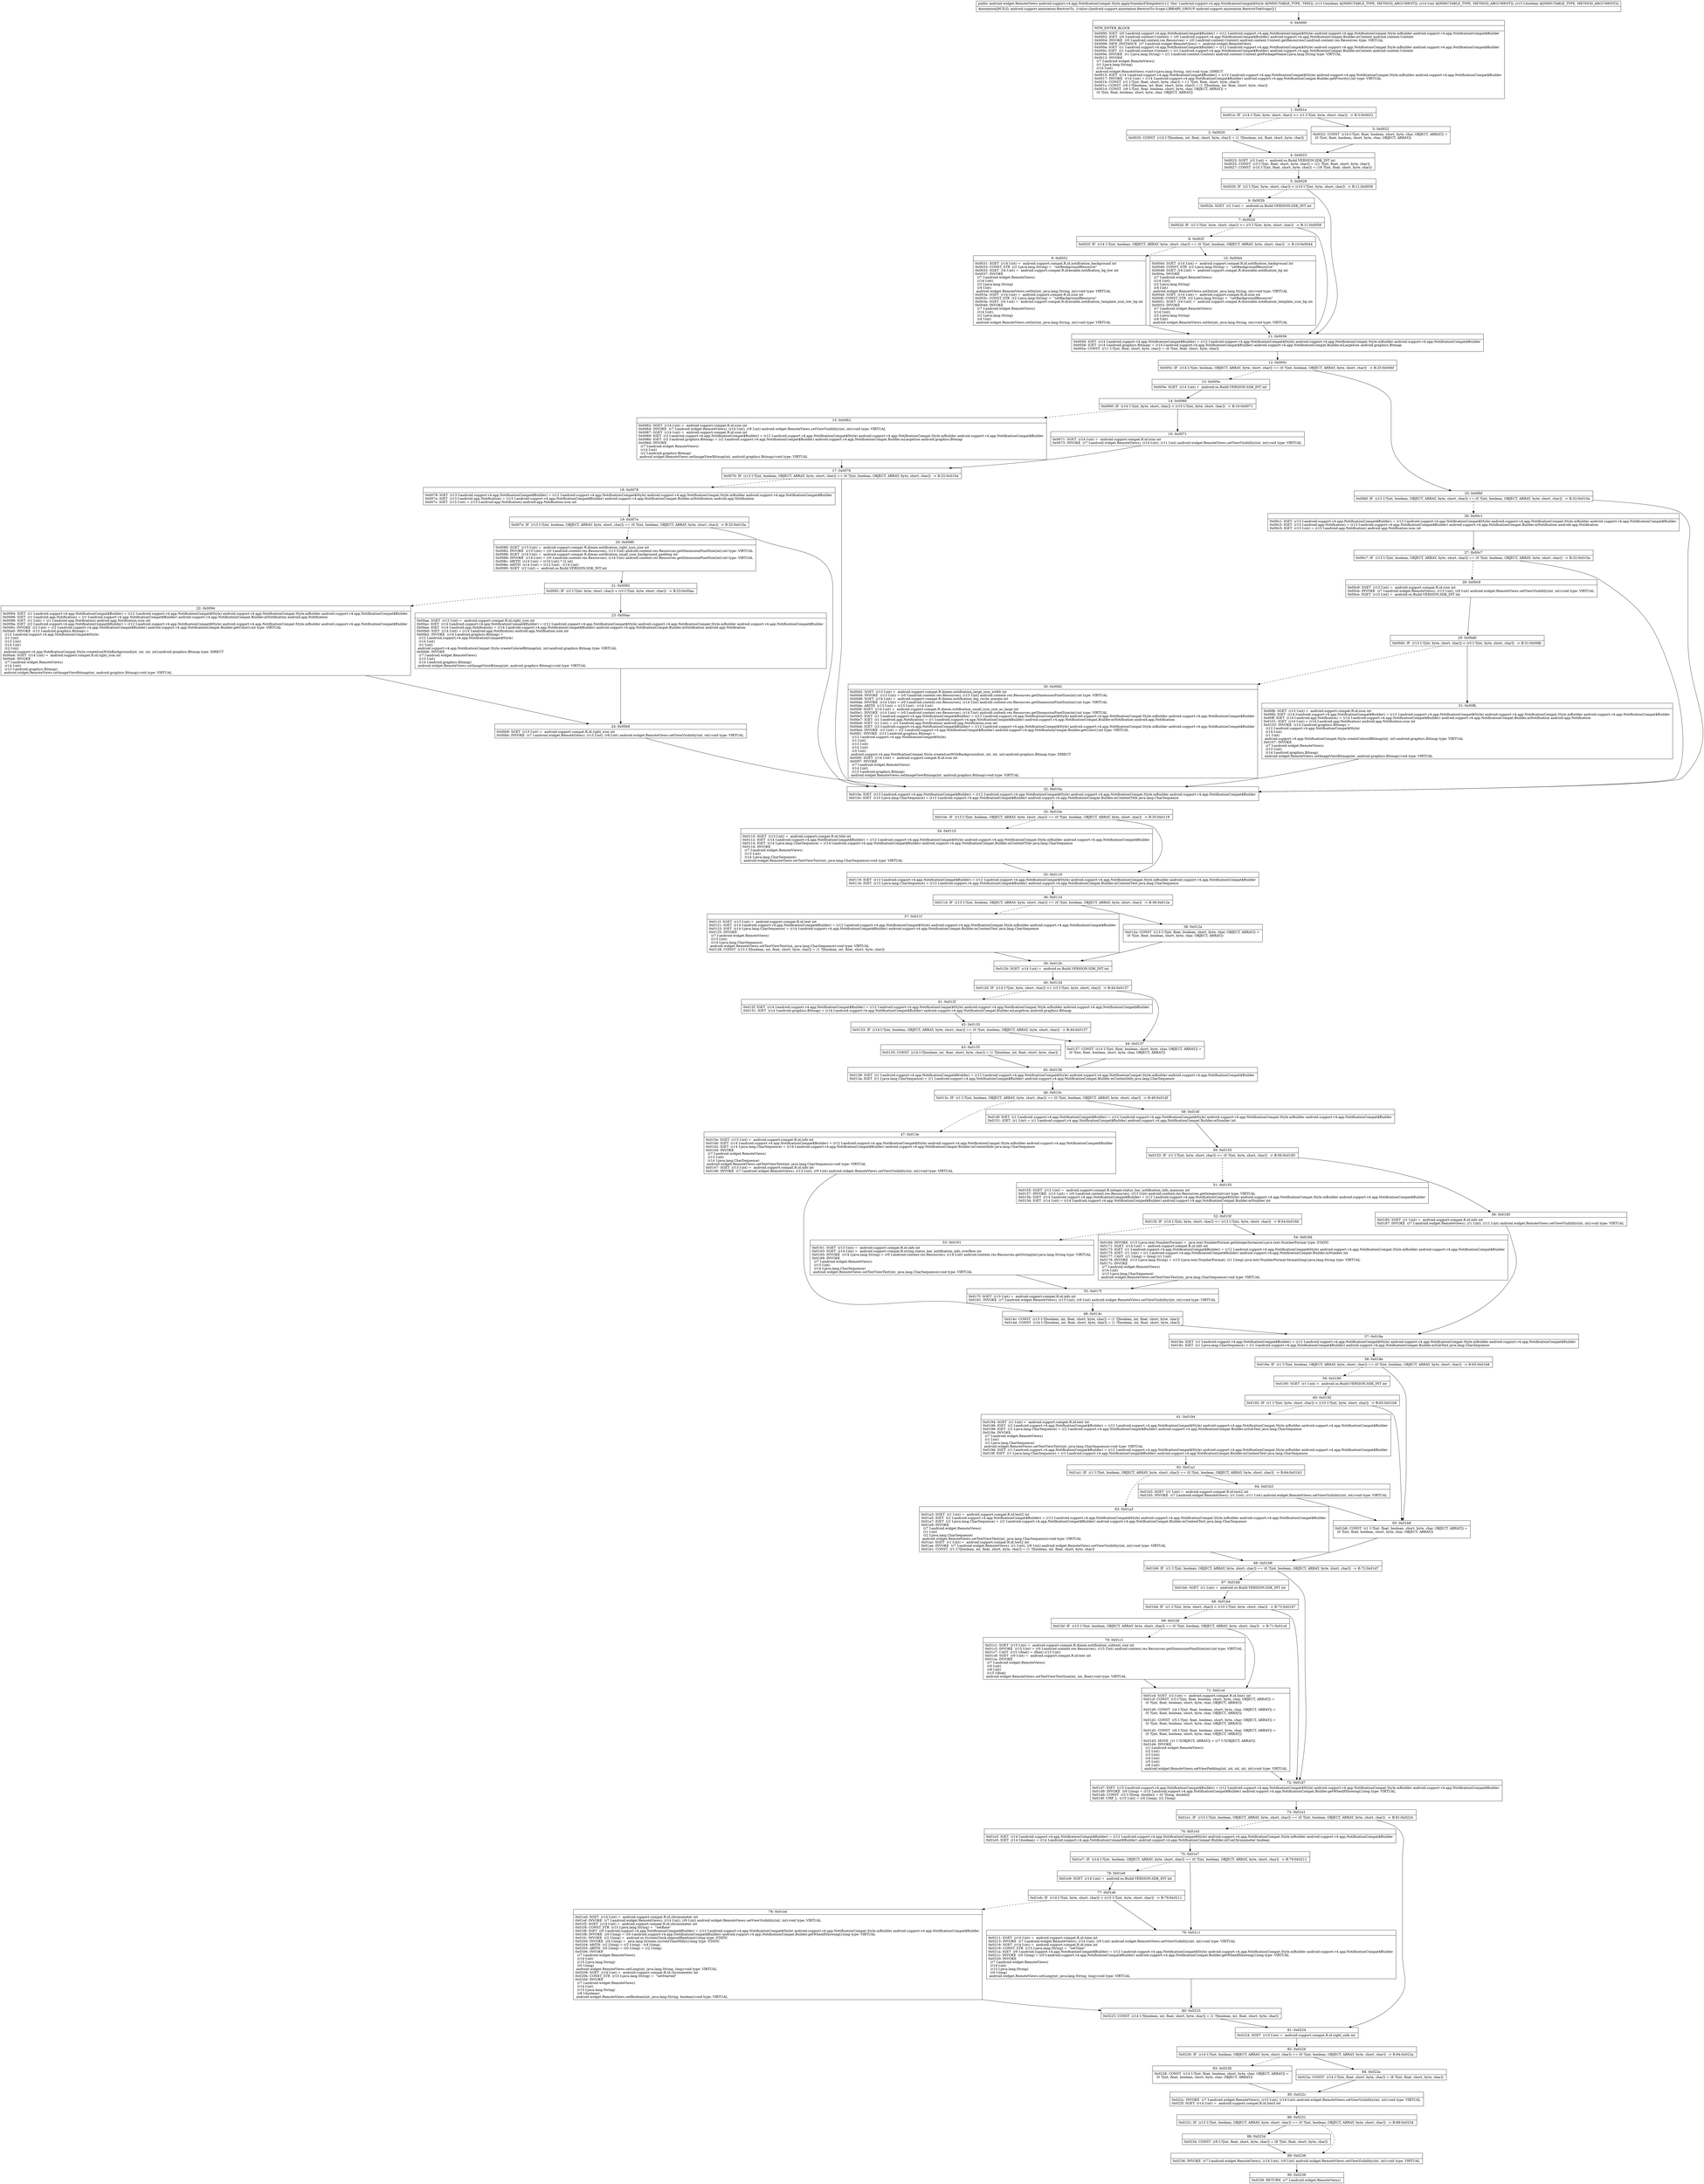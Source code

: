digraph "CFG forandroid.support.v4.app.NotificationCompat.Style.applyStandardTemplate(ZIZ)Landroid\/widget\/RemoteViews;" {
Node_0 [shape=record,label="{0\:\ 0x0000|MTH_ENTER_BLOCK\l|0x0000: IGET  (r0 I:android.support.v4.app.NotificationCompat$Builder) = (r12 I:android.support.v4.app.NotificationCompat$Style) android.support.v4.app.NotificationCompat.Style.mBuilder android.support.v4.app.NotificationCompat$Builder \l0x0002: IGET  (r0 I:android.content.Context) = (r0 I:android.support.v4.app.NotificationCompat$Builder) android.support.v4.app.NotificationCompat.Builder.mContext android.content.Context \l0x0004: INVOKE  (r0 I:android.content.res.Resources) = (r0 I:android.content.Context) android.content.Context.getResources():android.content.res.Resources type: VIRTUAL \l0x0008: NEW_INSTANCE  (r7 I:android.widget.RemoteViews) =  android.widget.RemoteViews \l0x000a: IGET  (r1 I:android.support.v4.app.NotificationCompat$Builder) = (r12 I:android.support.v4.app.NotificationCompat$Style) android.support.v4.app.NotificationCompat.Style.mBuilder android.support.v4.app.NotificationCompat$Builder \l0x000c: IGET  (r1 I:android.content.Context) = (r1 I:android.support.v4.app.NotificationCompat$Builder) android.support.v4.app.NotificationCompat.Builder.mContext android.content.Context \l0x000e: INVOKE  (r1 I:java.lang.String) = (r1 I:android.content.Context) android.content.Context.getPackageName():java.lang.String type: VIRTUAL \l0x0012: INVOKE  \l  (r7 I:android.widget.RemoteViews)\l  (r1 I:java.lang.String)\l  (r14 I:int)\l android.widget.RemoteViews.\<init\>(java.lang.String, int):void type: DIRECT \l0x0015: IGET  (r14 I:android.support.v4.app.NotificationCompat$Builder) = (r12 I:android.support.v4.app.NotificationCompat$Style) android.support.v4.app.NotificationCompat.Style.mBuilder android.support.v4.app.NotificationCompat$Builder \l0x0017: INVOKE  (r14 I:int) = (r14 I:android.support.v4.app.NotificationCompat$Builder) android.support.v4.app.NotificationCompat.Builder.getPriority():int type: VIRTUAL \l0x001b: CONST  (r1 I:?[int, float, short, byte, char]) = (\-1 ?[int, float, short, byte, char]) \l0x001c: CONST  (r8 I:?[boolean, int, float, short, byte, char]) = (1 ?[boolean, int, float, short, byte, char]) \l0x001d: CONST  (r9 I:?[int, float, boolean, short, byte, char, OBJECT, ARRAY]) = \l  (0 ?[int, float, boolean, short, byte, char, OBJECT, ARRAY])\l \l}"];
Node_1 [shape=record,label="{1\:\ 0x001e|0x001e: IF  (r14 I:?[int, byte, short, char]) \>= (r1 I:?[int, byte, short, char])  \-\> B:3:0x0022 \l}"];
Node_2 [shape=record,label="{2\:\ 0x0020|0x0020: CONST  (r14 I:?[boolean, int, float, short, byte, char]) = (1 ?[boolean, int, float, short, byte, char]) \l}"];
Node_3 [shape=record,label="{3\:\ 0x0022|0x0022: CONST  (r14 I:?[int, float, boolean, short, byte, char, OBJECT, ARRAY]) = \l  (0 ?[int, float, boolean, short, byte, char, OBJECT, ARRAY])\l \l}"];
Node_4 [shape=record,label="{4\:\ 0x0023|0x0023: SGET  (r2 I:int) =  android.os.Build.VERSION.SDK_INT int \l0x0025: CONST  (r3 I:?[int, float, short, byte, char]) = (21 ?[int, float, short, byte, char]) \l0x0027: CONST  (r10 I:?[int, float, short, byte, char]) = (16 ?[int, float, short, byte, char]) \l}"];
Node_5 [shape=record,label="{5\:\ 0x0029|0x0029: IF  (r2 I:?[int, byte, short, char]) \< (r10 I:?[int, byte, short, char])  \-\> B:11:0x0056 \l}"];
Node_6 [shape=record,label="{6\:\ 0x002b|0x002b: SGET  (r2 I:int) =  android.os.Build.VERSION.SDK_INT int \l}"];
Node_7 [shape=record,label="{7\:\ 0x002d|0x002d: IF  (r2 I:?[int, byte, short, char]) \>= (r3 I:?[int, byte, short, char])  \-\> B:11:0x0056 \l}"];
Node_8 [shape=record,label="{8\:\ 0x002f|0x002f: IF  (r14 I:?[int, boolean, OBJECT, ARRAY, byte, short, char]) == (0 ?[int, boolean, OBJECT, ARRAY, byte, short, char])  \-\> B:10:0x0044 \l}"];
Node_9 [shape=record,label="{9\:\ 0x0031|0x0031: SGET  (r14 I:int) =  android.support.compat.R.id.notification_background int \l0x0033: CONST_STR  (r2 I:java.lang.String) =  \"setBackgroundResource\" \l0x0035: SGET  (r4 I:int) =  android.support.compat.R.drawable.notification_bg_low int \l0x0037: INVOKE  \l  (r7 I:android.widget.RemoteViews)\l  (r14 I:int)\l  (r2 I:java.lang.String)\l  (r4 I:int)\l android.widget.RemoteViews.setInt(int, java.lang.String, int):void type: VIRTUAL \l0x003a: SGET  (r14 I:int) =  android.support.compat.R.id.icon int \l0x003c: CONST_STR  (r2 I:java.lang.String) =  \"setBackgroundResource\" \l0x003e: SGET  (r4 I:int) =  android.support.compat.R.drawable.notification_template_icon_low_bg int \l0x0040: INVOKE  \l  (r7 I:android.widget.RemoteViews)\l  (r14 I:int)\l  (r2 I:java.lang.String)\l  (r4 I:int)\l android.widget.RemoteViews.setInt(int, java.lang.String, int):void type: VIRTUAL \l}"];
Node_10 [shape=record,label="{10\:\ 0x0044|0x0044: SGET  (r14 I:int) =  android.support.compat.R.id.notification_background int \l0x0046: CONST_STR  (r2 I:java.lang.String) =  \"setBackgroundResource\" \l0x0048: SGET  (r4 I:int) =  android.support.compat.R.drawable.notification_bg int \l0x004a: INVOKE  \l  (r7 I:android.widget.RemoteViews)\l  (r14 I:int)\l  (r2 I:java.lang.String)\l  (r4 I:int)\l android.widget.RemoteViews.setInt(int, java.lang.String, int):void type: VIRTUAL \l0x004d: SGET  (r14 I:int) =  android.support.compat.R.id.icon int \l0x004f: CONST_STR  (r2 I:java.lang.String) =  \"setBackgroundResource\" \l0x0051: SGET  (r4 I:int) =  android.support.compat.R.drawable.notification_template_icon_bg int \l0x0053: INVOKE  \l  (r7 I:android.widget.RemoteViews)\l  (r14 I:int)\l  (r2 I:java.lang.String)\l  (r4 I:int)\l android.widget.RemoteViews.setInt(int, java.lang.String, int):void type: VIRTUAL \l}"];
Node_11 [shape=record,label="{11\:\ 0x0056|0x0056: IGET  (r14 I:android.support.v4.app.NotificationCompat$Builder) = (r12 I:android.support.v4.app.NotificationCompat$Style) android.support.v4.app.NotificationCompat.Style.mBuilder android.support.v4.app.NotificationCompat$Builder \l0x0058: IGET  (r14 I:android.graphics.Bitmap) = (r14 I:android.support.v4.app.NotificationCompat$Builder) android.support.v4.app.NotificationCompat.Builder.mLargeIcon android.graphics.Bitmap \l0x005a: CONST  (r11 I:?[int, float, short, byte, char]) = (8 ?[int, float, short, byte, char]) \l}"];
Node_12 [shape=record,label="{12\:\ 0x005c|0x005c: IF  (r14 I:?[int, boolean, OBJECT, ARRAY, byte, short, char]) == (0 ?[int, boolean, OBJECT, ARRAY, byte, short, char])  \-\> B:25:0x00bf \l}"];
Node_13 [shape=record,label="{13\:\ 0x005e|0x005e: SGET  (r14 I:int) =  android.os.Build.VERSION.SDK_INT int \l}"];
Node_14 [shape=record,label="{14\:\ 0x0060|0x0060: IF  (r14 I:?[int, byte, short, char]) \< (r10 I:?[int, byte, short, char])  \-\> B:16:0x0071 \l}"];
Node_15 [shape=record,label="{15\:\ 0x0062|0x0062: SGET  (r14 I:int) =  android.support.compat.R.id.icon int \l0x0064: INVOKE  (r7 I:android.widget.RemoteViews), (r14 I:int), (r9 I:int) android.widget.RemoteViews.setViewVisibility(int, int):void type: VIRTUAL \l0x0067: SGET  (r14 I:int) =  android.support.compat.R.id.icon int \l0x0069: IGET  (r2 I:android.support.v4.app.NotificationCompat$Builder) = (r12 I:android.support.v4.app.NotificationCompat$Style) android.support.v4.app.NotificationCompat.Style.mBuilder android.support.v4.app.NotificationCompat$Builder \l0x006b: IGET  (r2 I:android.graphics.Bitmap) = (r2 I:android.support.v4.app.NotificationCompat$Builder) android.support.v4.app.NotificationCompat.Builder.mLargeIcon android.graphics.Bitmap \l0x006d: INVOKE  \l  (r7 I:android.widget.RemoteViews)\l  (r14 I:int)\l  (r2 I:android.graphics.Bitmap)\l android.widget.RemoteViews.setImageViewBitmap(int, android.graphics.Bitmap):void type: VIRTUAL \l}"];
Node_16 [shape=record,label="{16\:\ 0x0071|0x0071: SGET  (r14 I:int) =  android.support.compat.R.id.icon int \l0x0073: INVOKE  (r7 I:android.widget.RemoteViews), (r14 I:int), (r11 I:int) android.widget.RemoteViews.setViewVisibility(int, int):void type: VIRTUAL \l}"];
Node_17 [shape=record,label="{17\:\ 0x0076|0x0076: IF  (r13 I:?[int, boolean, OBJECT, ARRAY, byte, short, char]) == (0 ?[int, boolean, OBJECT, ARRAY, byte, short, char])  \-\> B:32:0x010a \l}"];
Node_18 [shape=record,label="{18\:\ 0x0078|0x0078: IGET  (r13 I:android.support.v4.app.NotificationCompat$Builder) = (r12 I:android.support.v4.app.NotificationCompat$Style) android.support.v4.app.NotificationCompat.Style.mBuilder android.support.v4.app.NotificationCompat$Builder \l0x007a: IGET  (r13 I:android.app.Notification) = (r13 I:android.support.v4.app.NotificationCompat$Builder) android.support.v4.app.NotificationCompat.Builder.mNotification android.app.Notification \l0x007c: IGET  (r13 I:int) = (r13 I:android.app.Notification) android.app.Notification.icon int \l}"];
Node_19 [shape=record,label="{19\:\ 0x007e|0x007e: IF  (r13 I:?[int, boolean, OBJECT, ARRAY, byte, short, char]) == (0 ?[int, boolean, OBJECT, ARRAY, byte, short, char])  \-\> B:32:0x010a \l}"];
Node_20 [shape=record,label="{20\:\ 0x0080|0x0080: SGET  (r13 I:int) =  android.support.compat.R.dimen.notification_right_icon_size int \l0x0082: INVOKE  (r13 I:int) = (r0 I:android.content.res.Resources), (r13 I:int) android.content.res.Resources.getDimensionPixelSize(int):int type: VIRTUAL \l0x0086: SGET  (r14 I:int) =  android.support.compat.R.dimen.notification_small_icon_background_padding int \l0x0088: INVOKE  (r14 I:int) = (r0 I:android.content.res.Resources), (r14 I:int) android.content.res.Resources.getDimensionPixelSize(int):int type: VIRTUAL \l0x008c: ARITH  (r14 I:int) = (r14 I:int) * (2 int) \l0x008e: ARITH  (r14 I:int) = (r13 I:int) \- (r14 I:int) \l0x0090: SGET  (r2 I:int) =  android.os.Build.VERSION.SDK_INT int \l}"];
Node_21 [shape=record,label="{21\:\ 0x0092|0x0092: IF  (r2 I:?[int, byte, short, char]) \< (r3 I:?[int, byte, short, char])  \-\> B:23:0x00aa \l}"];
Node_22 [shape=record,label="{22\:\ 0x0094|0x0094: IGET  (r1 I:android.support.v4.app.NotificationCompat$Builder) = (r12 I:android.support.v4.app.NotificationCompat$Style) android.support.v4.app.NotificationCompat.Style.mBuilder android.support.v4.app.NotificationCompat$Builder \l0x0096: IGET  (r1 I:android.app.Notification) = (r1 I:android.support.v4.app.NotificationCompat$Builder) android.support.v4.app.NotificationCompat.Builder.mNotification android.app.Notification \l0x0098: IGET  (r1 I:int) = (r1 I:android.app.Notification) android.app.Notification.icon int \l0x009a: IGET  (r2 I:android.support.v4.app.NotificationCompat$Builder) = (r12 I:android.support.v4.app.NotificationCompat$Style) android.support.v4.app.NotificationCompat.Style.mBuilder android.support.v4.app.NotificationCompat$Builder \l0x009c: INVOKE  (r2 I:int) = (r2 I:android.support.v4.app.NotificationCompat$Builder) android.support.v4.app.NotificationCompat.Builder.getColor():int type: VIRTUAL \l0x00a0: INVOKE  (r13 I:android.graphics.Bitmap) = \l  (r12 I:android.support.v4.app.NotificationCompat$Style)\l  (r1 I:int)\l  (r13 I:int)\l  (r14 I:int)\l  (r2 I:int)\l android.support.v4.app.NotificationCompat.Style.createIconWithBackground(int, int, int, int):android.graphics.Bitmap type: DIRECT \l0x00a4: SGET  (r14 I:int) =  android.support.compat.R.id.right_icon int \l0x00a6: INVOKE  \l  (r7 I:android.widget.RemoteViews)\l  (r14 I:int)\l  (r13 I:android.graphics.Bitmap)\l android.widget.RemoteViews.setImageViewBitmap(int, android.graphics.Bitmap):void type: VIRTUAL \l}"];
Node_23 [shape=record,label="{23\:\ 0x00aa|0x00aa: SGET  (r13 I:int) =  android.support.compat.R.id.right_icon int \l0x00ac: IGET  (r14 I:android.support.v4.app.NotificationCompat$Builder) = (r12 I:android.support.v4.app.NotificationCompat$Style) android.support.v4.app.NotificationCompat.Style.mBuilder android.support.v4.app.NotificationCompat$Builder \l0x00ae: IGET  (r14 I:android.app.Notification) = (r14 I:android.support.v4.app.NotificationCompat$Builder) android.support.v4.app.NotificationCompat.Builder.mNotification android.app.Notification \l0x00b0: IGET  (r14 I:int) = (r14 I:android.app.Notification) android.app.Notification.icon int \l0x00b2: INVOKE  (r14 I:android.graphics.Bitmap) = \l  (r12 I:android.support.v4.app.NotificationCompat$Style)\l  (r14 I:int)\l  (r1 I:int)\l android.support.v4.app.NotificationCompat.Style.createColoredBitmap(int, int):android.graphics.Bitmap type: VIRTUAL \l0x00b6: INVOKE  \l  (r7 I:android.widget.RemoteViews)\l  (r13 I:int)\l  (r14 I:android.graphics.Bitmap)\l android.widget.RemoteViews.setImageViewBitmap(int, android.graphics.Bitmap):void type: VIRTUAL \l}"];
Node_24 [shape=record,label="{24\:\ 0x00b9|0x00b9: SGET  (r13 I:int) =  android.support.compat.R.id.right_icon int \l0x00bb: INVOKE  (r7 I:android.widget.RemoteViews), (r13 I:int), (r9 I:int) android.widget.RemoteViews.setViewVisibility(int, int):void type: VIRTUAL \l}"];
Node_25 [shape=record,label="{25\:\ 0x00bf|0x00bf: IF  (r13 I:?[int, boolean, OBJECT, ARRAY, byte, short, char]) == (0 ?[int, boolean, OBJECT, ARRAY, byte, short, char])  \-\> B:32:0x010a \l}"];
Node_26 [shape=record,label="{26\:\ 0x00c1|0x00c1: IGET  (r13 I:android.support.v4.app.NotificationCompat$Builder) = (r12 I:android.support.v4.app.NotificationCompat$Style) android.support.v4.app.NotificationCompat.Style.mBuilder android.support.v4.app.NotificationCompat$Builder \l0x00c3: IGET  (r13 I:android.app.Notification) = (r13 I:android.support.v4.app.NotificationCompat$Builder) android.support.v4.app.NotificationCompat.Builder.mNotification android.app.Notification \l0x00c5: IGET  (r13 I:int) = (r13 I:android.app.Notification) android.app.Notification.icon int \l}"];
Node_27 [shape=record,label="{27\:\ 0x00c7|0x00c7: IF  (r13 I:?[int, boolean, OBJECT, ARRAY, byte, short, char]) == (0 ?[int, boolean, OBJECT, ARRAY, byte, short, char])  \-\> B:32:0x010a \l}"];
Node_28 [shape=record,label="{28\:\ 0x00c9|0x00c9: SGET  (r13 I:int) =  android.support.compat.R.id.icon int \l0x00cb: INVOKE  (r7 I:android.widget.RemoteViews), (r13 I:int), (r9 I:int) android.widget.RemoteViews.setViewVisibility(int, int):void type: VIRTUAL \l0x00ce: SGET  (r13 I:int) =  android.os.Build.VERSION.SDK_INT int \l}"];
Node_29 [shape=record,label="{29\:\ 0x00d0|0x00d0: IF  (r13 I:?[int, byte, short, char]) \< (r3 I:?[int, byte, short, char])  \-\> B:31:0x00fb \l}"];
Node_30 [shape=record,label="{30\:\ 0x00d2|0x00d2: SGET  (r13 I:int) =  android.support.compat.R.dimen.notification_large_icon_width int \l0x00d4: INVOKE  (r13 I:int) = (r0 I:android.content.res.Resources), (r13 I:int) android.content.res.Resources.getDimensionPixelSize(int):int type: VIRTUAL \l0x00d8: SGET  (r14 I:int) =  android.support.compat.R.dimen.notification_big_circle_margin int \l0x00da: INVOKE  (r14 I:int) = (r0 I:android.content.res.Resources), (r14 I:int) android.content.res.Resources.getDimensionPixelSize(int):int type: VIRTUAL \l0x00de: ARITH  (r13 I:int) = (r13 I:int) \- (r14 I:int) \l0x00df: SGET  (r14 I:int) =  android.support.compat.R.dimen.notification_small_icon_size_as_large int \l0x00e1: INVOKE  (r14 I:int) = (r0 I:android.content.res.Resources), (r14 I:int) android.content.res.Resources.getDimensionPixelSize(int):int type: VIRTUAL \l0x00e5: IGET  (r1 I:android.support.v4.app.NotificationCompat$Builder) = (r12 I:android.support.v4.app.NotificationCompat$Style) android.support.v4.app.NotificationCompat.Style.mBuilder android.support.v4.app.NotificationCompat$Builder \l0x00e7: IGET  (r1 I:android.app.Notification) = (r1 I:android.support.v4.app.NotificationCompat$Builder) android.support.v4.app.NotificationCompat.Builder.mNotification android.app.Notification \l0x00e9: IGET  (r1 I:int) = (r1 I:android.app.Notification) android.app.Notification.icon int \l0x00eb: IGET  (r2 I:android.support.v4.app.NotificationCompat$Builder) = (r12 I:android.support.v4.app.NotificationCompat$Style) android.support.v4.app.NotificationCompat.Style.mBuilder android.support.v4.app.NotificationCompat$Builder \l0x00ed: INVOKE  (r2 I:int) = (r2 I:android.support.v4.app.NotificationCompat$Builder) android.support.v4.app.NotificationCompat.Builder.getColor():int type: VIRTUAL \l0x00f1: INVOKE  (r13 I:android.graphics.Bitmap) = \l  (r12 I:android.support.v4.app.NotificationCompat$Style)\l  (r1 I:int)\l  (r13 I:int)\l  (r14 I:int)\l  (r2 I:int)\l android.support.v4.app.NotificationCompat.Style.createIconWithBackground(int, int, int, int):android.graphics.Bitmap type: DIRECT \l0x00f5: SGET  (r14 I:int) =  android.support.compat.R.id.icon int \l0x00f7: INVOKE  \l  (r7 I:android.widget.RemoteViews)\l  (r14 I:int)\l  (r13 I:android.graphics.Bitmap)\l android.widget.RemoteViews.setImageViewBitmap(int, android.graphics.Bitmap):void type: VIRTUAL \l}"];
Node_31 [shape=record,label="{31\:\ 0x00fb|0x00fb: SGET  (r13 I:int) =  android.support.compat.R.id.icon int \l0x00fd: IGET  (r14 I:android.support.v4.app.NotificationCompat$Builder) = (r12 I:android.support.v4.app.NotificationCompat$Style) android.support.v4.app.NotificationCompat.Style.mBuilder android.support.v4.app.NotificationCompat$Builder \l0x00ff: IGET  (r14 I:android.app.Notification) = (r14 I:android.support.v4.app.NotificationCompat$Builder) android.support.v4.app.NotificationCompat.Builder.mNotification android.app.Notification \l0x0101: IGET  (r14 I:int) = (r14 I:android.app.Notification) android.app.Notification.icon int \l0x0103: INVOKE  (r14 I:android.graphics.Bitmap) = \l  (r12 I:android.support.v4.app.NotificationCompat$Style)\l  (r14 I:int)\l  (r1 I:int)\l android.support.v4.app.NotificationCompat.Style.createColoredBitmap(int, int):android.graphics.Bitmap type: VIRTUAL \l0x0107: INVOKE  \l  (r7 I:android.widget.RemoteViews)\l  (r13 I:int)\l  (r14 I:android.graphics.Bitmap)\l android.widget.RemoteViews.setImageViewBitmap(int, android.graphics.Bitmap):void type: VIRTUAL \l}"];
Node_32 [shape=record,label="{32\:\ 0x010a|0x010a: IGET  (r13 I:android.support.v4.app.NotificationCompat$Builder) = (r12 I:android.support.v4.app.NotificationCompat$Style) android.support.v4.app.NotificationCompat.Style.mBuilder android.support.v4.app.NotificationCompat$Builder \l0x010c: IGET  (r13 I:java.lang.CharSequence) = (r13 I:android.support.v4.app.NotificationCompat$Builder) android.support.v4.app.NotificationCompat.Builder.mContentTitle java.lang.CharSequence \l}"];
Node_33 [shape=record,label="{33\:\ 0x010e|0x010e: IF  (r13 I:?[int, boolean, OBJECT, ARRAY, byte, short, char]) == (0 ?[int, boolean, OBJECT, ARRAY, byte, short, char])  \-\> B:35:0x0119 \l}"];
Node_34 [shape=record,label="{34\:\ 0x0110|0x0110: SGET  (r13 I:int) =  android.support.compat.R.id.title int \l0x0112: IGET  (r14 I:android.support.v4.app.NotificationCompat$Builder) = (r12 I:android.support.v4.app.NotificationCompat$Style) android.support.v4.app.NotificationCompat.Style.mBuilder android.support.v4.app.NotificationCompat$Builder \l0x0114: IGET  (r14 I:java.lang.CharSequence) = (r14 I:android.support.v4.app.NotificationCompat$Builder) android.support.v4.app.NotificationCompat.Builder.mContentTitle java.lang.CharSequence \l0x0116: INVOKE  \l  (r7 I:android.widget.RemoteViews)\l  (r13 I:int)\l  (r14 I:java.lang.CharSequence)\l android.widget.RemoteViews.setTextViewText(int, java.lang.CharSequence):void type: VIRTUAL \l}"];
Node_35 [shape=record,label="{35\:\ 0x0119|0x0119: IGET  (r13 I:android.support.v4.app.NotificationCompat$Builder) = (r12 I:android.support.v4.app.NotificationCompat$Style) android.support.v4.app.NotificationCompat.Style.mBuilder android.support.v4.app.NotificationCompat$Builder \l0x011b: IGET  (r13 I:java.lang.CharSequence) = (r13 I:android.support.v4.app.NotificationCompat$Builder) android.support.v4.app.NotificationCompat.Builder.mContentText java.lang.CharSequence \l}"];
Node_36 [shape=record,label="{36\:\ 0x011d|0x011d: IF  (r13 I:?[int, boolean, OBJECT, ARRAY, byte, short, char]) == (0 ?[int, boolean, OBJECT, ARRAY, byte, short, char])  \-\> B:38:0x012a \l}"];
Node_37 [shape=record,label="{37\:\ 0x011f|0x011f: SGET  (r13 I:int) =  android.support.compat.R.id.text int \l0x0121: IGET  (r14 I:android.support.v4.app.NotificationCompat$Builder) = (r12 I:android.support.v4.app.NotificationCompat$Style) android.support.v4.app.NotificationCompat.Style.mBuilder android.support.v4.app.NotificationCompat$Builder \l0x0123: IGET  (r14 I:java.lang.CharSequence) = (r14 I:android.support.v4.app.NotificationCompat$Builder) android.support.v4.app.NotificationCompat.Builder.mContentText java.lang.CharSequence \l0x0125: INVOKE  \l  (r7 I:android.widget.RemoteViews)\l  (r13 I:int)\l  (r14 I:java.lang.CharSequence)\l android.widget.RemoteViews.setTextViewText(int, java.lang.CharSequence):void type: VIRTUAL \l0x0128: CONST  (r13 I:?[boolean, int, float, short, byte, char]) = (1 ?[boolean, int, float, short, byte, char]) \l}"];
Node_38 [shape=record,label="{38\:\ 0x012a|0x012a: CONST  (r13 I:?[int, float, boolean, short, byte, char, OBJECT, ARRAY]) = \l  (0 ?[int, float, boolean, short, byte, char, OBJECT, ARRAY])\l \l}"];
Node_39 [shape=record,label="{39\:\ 0x012b|0x012b: SGET  (r14 I:int) =  android.os.Build.VERSION.SDK_INT int \l}"];
Node_40 [shape=record,label="{40\:\ 0x012d|0x012d: IF  (r14 I:?[int, byte, short, char]) \>= (r3 I:?[int, byte, short, char])  \-\> B:44:0x0137 \l}"];
Node_41 [shape=record,label="{41\:\ 0x012f|0x012f: IGET  (r14 I:android.support.v4.app.NotificationCompat$Builder) = (r12 I:android.support.v4.app.NotificationCompat$Style) android.support.v4.app.NotificationCompat.Style.mBuilder android.support.v4.app.NotificationCompat$Builder \l0x0131: IGET  (r14 I:android.graphics.Bitmap) = (r14 I:android.support.v4.app.NotificationCompat$Builder) android.support.v4.app.NotificationCompat.Builder.mLargeIcon android.graphics.Bitmap \l}"];
Node_42 [shape=record,label="{42\:\ 0x0133|0x0133: IF  (r14 I:?[int, boolean, OBJECT, ARRAY, byte, short, char]) == (0 ?[int, boolean, OBJECT, ARRAY, byte, short, char])  \-\> B:44:0x0137 \l}"];
Node_43 [shape=record,label="{43\:\ 0x0135|0x0135: CONST  (r14 I:?[boolean, int, float, short, byte, char]) = (1 ?[boolean, int, float, short, byte, char]) \l}"];
Node_44 [shape=record,label="{44\:\ 0x0137|0x0137: CONST  (r14 I:?[int, float, boolean, short, byte, char, OBJECT, ARRAY]) = \l  (0 ?[int, float, boolean, short, byte, char, OBJECT, ARRAY])\l \l}"];
Node_45 [shape=record,label="{45\:\ 0x0138|0x0138: IGET  (r1 I:android.support.v4.app.NotificationCompat$Builder) = (r12 I:android.support.v4.app.NotificationCompat$Style) android.support.v4.app.NotificationCompat.Style.mBuilder android.support.v4.app.NotificationCompat$Builder \l0x013a: IGET  (r1 I:java.lang.CharSequence) = (r1 I:android.support.v4.app.NotificationCompat$Builder) android.support.v4.app.NotificationCompat.Builder.mContentInfo java.lang.CharSequence \l}"];
Node_46 [shape=record,label="{46\:\ 0x013c|0x013c: IF  (r1 I:?[int, boolean, OBJECT, ARRAY, byte, short, char]) == (0 ?[int, boolean, OBJECT, ARRAY, byte, short, char])  \-\> B:49:0x014f \l}"];
Node_47 [shape=record,label="{47\:\ 0x013e|0x013e: SGET  (r13 I:int) =  android.support.compat.R.id.info int \l0x0140: IGET  (r14 I:android.support.v4.app.NotificationCompat$Builder) = (r12 I:android.support.v4.app.NotificationCompat$Style) android.support.v4.app.NotificationCompat.Style.mBuilder android.support.v4.app.NotificationCompat$Builder \l0x0142: IGET  (r14 I:java.lang.CharSequence) = (r14 I:android.support.v4.app.NotificationCompat$Builder) android.support.v4.app.NotificationCompat.Builder.mContentInfo java.lang.CharSequence \l0x0144: INVOKE  \l  (r7 I:android.widget.RemoteViews)\l  (r13 I:int)\l  (r14 I:java.lang.CharSequence)\l android.widget.RemoteViews.setTextViewText(int, java.lang.CharSequence):void type: VIRTUAL \l0x0147: SGET  (r13 I:int) =  android.support.compat.R.id.info int \l0x0149: INVOKE  (r7 I:android.widget.RemoteViews), (r13 I:int), (r9 I:int) android.widget.RemoteViews.setViewVisibility(int, int):void type: VIRTUAL \l}"];
Node_48 [shape=record,label="{48\:\ 0x014c|0x014c: CONST  (r13 I:?[boolean, int, float, short, byte, char]) = (1 ?[boolean, int, float, short, byte, char]) \l0x014d: CONST  (r14 I:?[boolean, int, float, short, byte, char]) = (1 ?[boolean, int, float, short, byte, char]) \l}"];
Node_49 [shape=record,label="{49\:\ 0x014f|0x014f: IGET  (r1 I:android.support.v4.app.NotificationCompat$Builder) = (r12 I:android.support.v4.app.NotificationCompat$Style) android.support.v4.app.NotificationCompat.Style.mBuilder android.support.v4.app.NotificationCompat$Builder \l0x0151: IGET  (r1 I:int) = (r1 I:android.support.v4.app.NotificationCompat$Builder) android.support.v4.app.NotificationCompat.Builder.mNumber int \l}"];
Node_50 [shape=record,label="{50\:\ 0x0153|0x0153: IF  (r1 I:?[int, byte, short, char]) \<= (0 ?[int, byte, short, char])  \-\> B:56:0x0185 \l}"];
Node_51 [shape=record,label="{51\:\ 0x0155|0x0155: SGET  (r13 I:int) =  android.support.compat.R.integer.status_bar_notification_info_maxnum int \l0x0157: INVOKE  (r13 I:int) = (r0 I:android.content.res.Resources), (r13 I:int) android.content.res.Resources.getInteger(int):int type: VIRTUAL \l0x015b: IGET  (r14 I:android.support.v4.app.NotificationCompat$Builder) = (r12 I:android.support.v4.app.NotificationCompat$Style) android.support.v4.app.NotificationCompat.Style.mBuilder android.support.v4.app.NotificationCompat$Builder \l0x015d: IGET  (r14 I:int) = (r14 I:android.support.v4.app.NotificationCompat$Builder) android.support.v4.app.NotificationCompat.Builder.mNumber int \l}"];
Node_52 [shape=record,label="{52\:\ 0x015f|0x015f: IF  (r14 I:?[int, byte, short, char]) \<= (r13 I:?[int, byte, short, char])  \-\> B:54:0x016d \l}"];
Node_53 [shape=record,label="{53\:\ 0x0161|0x0161: SGET  (r13 I:int) =  android.support.compat.R.id.info int \l0x0163: SGET  (r14 I:int) =  android.support.compat.R.string.status_bar_notification_info_overflow int \l0x0165: INVOKE  (r14 I:java.lang.String) = (r0 I:android.content.res.Resources), (r14 I:int) android.content.res.Resources.getString(int):java.lang.String type: VIRTUAL \l0x0169: INVOKE  \l  (r7 I:android.widget.RemoteViews)\l  (r13 I:int)\l  (r14 I:java.lang.CharSequence)\l android.widget.RemoteViews.setTextViewText(int, java.lang.CharSequence):void type: VIRTUAL \l}"];
Node_54 [shape=record,label="{54\:\ 0x016d|0x016d: INVOKE  (r13 I:java.text.NumberFormat) =  java.text.NumberFormat.getIntegerInstance():java.text.NumberFormat type: STATIC \l0x0171: SGET  (r14 I:int) =  android.support.compat.R.id.info int \l0x0173: IGET  (r1 I:android.support.v4.app.NotificationCompat$Builder) = (r12 I:android.support.v4.app.NotificationCompat$Style) android.support.v4.app.NotificationCompat.Style.mBuilder android.support.v4.app.NotificationCompat$Builder \l0x0175: IGET  (r1 I:int) = (r1 I:android.support.v4.app.NotificationCompat$Builder) android.support.v4.app.NotificationCompat.Builder.mNumber int \l0x0177: CAST  (r1 I:long) = (long) (r1 I:int) \l0x0178: INVOKE  (r13 I:java.lang.String) = (r13 I:java.text.NumberFormat), (r1 I:long) java.text.NumberFormat.format(long):java.lang.String type: VIRTUAL \l0x017c: INVOKE  \l  (r7 I:android.widget.RemoteViews)\l  (r14 I:int)\l  (r13 I:java.lang.CharSequence)\l android.widget.RemoteViews.setTextViewText(int, java.lang.CharSequence):void type: VIRTUAL \l}"];
Node_55 [shape=record,label="{55\:\ 0x017f|0x017f: SGET  (r13 I:int) =  android.support.compat.R.id.info int \l0x0181: INVOKE  (r7 I:android.widget.RemoteViews), (r13 I:int), (r9 I:int) android.widget.RemoteViews.setViewVisibility(int, int):void type: VIRTUAL \l}"];
Node_56 [shape=record,label="{56\:\ 0x0185|0x0185: SGET  (r1 I:int) =  android.support.compat.R.id.info int \l0x0187: INVOKE  (r7 I:android.widget.RemoteViews), (r1 I:int), (r11 I:int) android.widget.RemoteViews.setViewVisibility(int, int):void type: VIRTUAL \l}"];
Node_57 [shape=record,label="{57\:\ 0x018a|0x018a: IGET  (r1 I:android.support.v4.app.NotificationCompat$Builder) = (r12 I:android.support.v4.app.NotificationCompat$Style) android.support.v4.app.NotificationCompat.Style.mBuilder android.support.v4.app.NotificationCompat$Builder \l0x018c: IGET  (r1 I:java.lang.CharSequence) = (r1 I:android.support.v4.app.NotificationCompat$Builder) android.support.v4.app.NotificationCompat.Builder.mSubText java.lang.CharSequence \l}"];
Node_58 [shape=record,label="{58\:\ 0x018e|0x018e: IF  (r1 I:?[int, boolean, OBJECT, ARRAY, byte, short, char]) == (0 ?[int, boolean, OBJECT, ARRAY, byte, short, char])  \-\> B:65:0x01b8 \l}"];
Node_59 [shape=record,label="{59\:\ 0x0190|0x0190: SGET  (r1 I:int) =  android.os.Build.VERSION.SDK_INT int \l}"];
Node_60 [shape=record,label="{60\:\ 0x0192|0x0192: IF  (r1 I:?[int, byte, short, char]) \< (r10 I:?[int, byte, short, char])  \-\> B:65:0x01b8 \l}"];
Node_61 [shape=record,label="{61\:\ 0x0194|0x0194: SGET  (r1 I:int) =  android.support.compat.R.id.text int \l0x0196: IGET  (r2 I:android.support.v4.app.NotificationCompat$Builder) = (r12 I:android.support.v4.app.NotificationCompat$Style) android.support.v4.app.NotificationCompat.Style.mBuilder android.support.v4.app.NotificationCompat$Builder \l0x0198: IGET  (r2 I:java.lang.CharSequence) = (r2 I:android.support.v4.app.NotificationCompat$Builder) android.support.v4.app.NotificationCompat.Builder.mSubText java.lang.CharSequence \l0x019a: INVOKE  \l  (r7 I:android.widget.RemoteViews)\l  (r1 I:int)\l  (r2 I:java.lang.CharSequence)\l android.widget.RemoteViews.setTextViewText(int, java.lang.CharSequence):void type: VIRTUAL \l0x019d: IGET  (r1 I:android.support.v4.app.NotificationCompat$Builder) = (r12 I:android.support.v4.app.NotificationCompat$Style) android.support.v4.app.NotificationCompat.Style.mBuilder android.support.v4.app.NotificationCompat$Builder \l0x019f: IGET  (r1 I:java.lang.CharSequence) = (r1 I:android.support.v4.app.NotificationCompat$Builder) android.support.v4.app.NotificationCompat.Builder.mContentText java.lang.CharSequence \l}"];
Node_62 [shape=record,label="{62\:\ 0x01a1|0x01a1: IF  (r1 I:?[int, boolean, OBJECT, ARRAY, byte, short, char]) == (0 ?[int, boolean, OBJECT, ARRAY, byte, short, char])  \-\> B:64:0x01b3 \l}"];
Node_63 [shape=record,label="{63\:\ 0x01a3|0x01a3: SGET  (r1 I:int) =  android.support.compat.R.id.text2 int \l0x01a5: IGET  (r2 I:android.support.v4.app.NotificationCompat$Builder) = (r12 I:android.support.v4.app.NotificationCompat$Style) android.support.v4.app.NotificationCompat.Style.mBuilder android.support.v4.app.NotificationCompat$Builder \l0x01a7: IGET  (r2 I:java.lang.CharSequence) = (r2 I:android.support.v4.app.NotificationCompat$Builder) android.support.v4.app.NotificationCompat.Builder.mContentText java.lang.CharSequence \l0x01a9: INVOKE  \l  (r7 I:android.widget.RemoteViews)\l  (r1 I:int)\l  (r2 I:java.lang.CharSequence)\l android.widget.RemoteViews.setTextViewText(int, java.lang.CharSequence):void type: VIRTUAL \l0x01ac: SGET  (r1 I:int) =  android.support.compat.R.id.text2 int \l0x01ae: INVOKE  (r7 I:android.widget.RemoteViews), (r1 I:int), (r9 I:int) android.widget.RemoteViews.setViewVisibility(int, int):void type: VIRTUAL \l0x01b1: CONST  (r1 I:?[boolean, int, float, short, byte, char]) = (1 ?[boolean, int, float, short, byte, char]) \l}"];
Node_64 [shape=record,label="{64\:\ 0x01b3|0x01b3: SGET  (r1 I:int) =  android.support.compat.R.id.text2 int \l0x01b5: INVOKE  (r7 I:android.widget.RemoteViews), (r1 I:int), (r11 I:int) android.widget.RemoteViews.setViewVisibility(int, int):void type: VIRTUAL \l}"];
Node_65 [shape=record,label="{65\:\ 0x01b8|0x01b8: CONST  (r1 I:?[int, float, boolean, short, byte, char, OBJECT, ARRAY]) = \l  (0 ?[int, float, boolean, short, byte, char, OBJECT, ARRAY])\l \l}"];
Node_66 [shape=record,label="{66\:\ 0x01b9|0x01b9: IF  (r1 I:?[int, boolean, OBJECT, ARRAY, byte, short, char]) == (0 ?[int, boolean, OBJECT, ARRAY, byte, short, char])  \-\> B:72:0x01d7 \l}"];
Node_67 [shape=record,label="{67\:\ 0x01bb|0x01bb: SGET  (r1 I:int) =  android.os.Build.VERSION.SDK_INT int \l}"];
Node_68 [shape=record,label="{68\:\ 0x01bd|0x01bd: IF  (r1 I:?[int, byte, short, char]) \< (r10 I:?[int, byte, short, char])  \-\> B:72:0x01d7 \l}"];
Node_69 [shape=record,label="{69\:\ 0x01bf|0x01bf: IF  (r15 I:?[int, boolean, OBJECT, ARRAY, byte, short, char]) == (0 ?[int, boolean, OBJECT, ARRAY, byte, short, char])  \-\> B:71:0x01cd \l}"];
Node_70 [shape=record,label="{70\:\ 0x01c1|0x01c1: SGET  (r15 I:int) =  android.support.compat.R.dimen.notification_subtext_size int \l0x01c3: INVOKE  (r15 I:int) = (r0 I:android.content.res.Resources), (r15 I:int) android.content.res.Resources.getDimensionPixelSize(int):int type: VIRTUAL \l0x01c7: CAST  (r15 I:float) = (float) (r15 I:int) \l0x01c8: SGET  (r0 I:int) =  android.support.compat.R.id.text int \l0x01ca: INVOKE  \l  (r7 I:android.widget.RemoteViews)\l  (r0 I:int)\l  (r9 I:int)\l  (r15 I:float)\l android.widget.RemoteViews.setTextViewTextSize(int, int, float):void type: VIRTUAL \l}"];
Node_71 [shape=record,label="{71\:\ 0x01cd|0x01cd: SGET  (r2 I:int) =  android.support.compat.R.id.line1 int \l0x01cf: CONST  (r3 I:?[int, float, boolean, short, byte, char, OBJECT, ARRAY]) = \l  (0 ?[int, float, boolean, short, byte, char, OBJECT, ARRAY])\l \l0x01d0: CONST  (r4 I:?[int, float, boolean, short, byte, char, OBJECT, ARRAY]) = \l  (0 ?[int, float, boolean, short, byte, char, OBJECT, ARRAY])\l \l0x01d1: CONST  (r5 I:?[int, float, boolean, short, byte, char, OBJECT, ARRAY]) = \l  (0 ?[int, float, boolean, short, byte, char, OBJECT, ARRAY])\l \l0x01d2: CONST  (r6 I:?[int, float, boolean, short, byte, char, OBJECT, ARRAY]) = \l  (0 ?[int, float, boolean, short, byte, char, OBJECT, ARRAY])\l \l0x01d3: MOVE  (r1 I:?[OBJECT, ARRAY]) = (r7 I:?[OBJECT, ARRAY]) \l0x01d4: INVOKE  \l  (r1 I:android.widget.RemoteViews)\l  (r2 I:int)\l  (r3 I:int)\l  (r4 I:int)\l  (r5 I:int)\l  (r6 I:int)\l android.widget.RemoteViews.setViewPadding(int, int, int, int, int):void type: VIRTUAL \l}"];
Node_72 [shape=record,label="{72\:\ 0x01d7|0x01d7: IGET  (r15 I:android.support.v4.app.NotificationCompat$Builder) = (r12 I:android.support.v4.app.NotificationCompat$Style) android.support.v4.app.NotificationCompat.Style.mBuilder android.support.v4.app.NotificationCompat$Builder \l0x01d9: INVOKE  (r0 I:long) = (r15 I:android.support.v4.app.NotificationCompat$Builder) android.support.v4.app.NotificationCompat.Builder.getWhenIfShowing():long type: VIRTUAL \l0x01dd: CONST  (r2 I:?[long, double]) = (0 ?[long, double]) \l0x01df: CMP_L  (r15 I:int) = (r0 I:long), (r2 I:long) \l}"];
Node_73 [shape=record,label="{73\:\ 0x01e1|0x01e1: IF  (r15 I:?[int, boolean, OBJECT, ARRAY, byte, short, char]) == (0 ?[int, boolean, OBJECT, ARRAY, byte, short, char])  \-\> B:81:0x0224 \l}"];
Node_74 [shape=record,label="{74\:\ 0x01e3|0x01e3: IGET  (r14 I:android.support.v4.app.NotificationCompat$Builder) = (r12 I:android.support.v4.app.NotificationCompat$Style) android.support.v4.app.NotificationCompat.Style.mBuilder android.support.v4.app.NotificationCompat$Builder \l0x01e5: IGET  (r14 I:boolean) = (r14 I:android.support.v4.app.NotificationCompat$Builder) android.support.v4.app.NotificationCompat.Builder.mUseChronometer boolean \l}"];
Node_75 [shape=record,label="{75\:\ 0x01e7|0x01e7: IF  (r14 I:?[int, boolean, OBJECT, ARRAY, byte, short, char]) == (0 ?[int, boolean, OBJECT, ARRAY, byte, short, char])  \-\> B:79:0x0211 \l}"];
Node_76 [shape=record,label="{76\:\ 0x01e9|0x01e9: SGET  (r14 I:int) =  android.os.Build.VERSION.SDK_INT int \l}"];
Node_77 [shape=record,label="{77\:\ 0x01eb|0x01eb: IF  (r14 I:?[int, byte, short, char]) \< (r10 I:?[int, byte, short, char])  \-\> B:79:0x0211 \l}"];
Node_78 [shape=record,label="{78\:\ 0x01ed|0x01ed: SGET  (r14 I:int) =  android.support.compat.R.id.chronometer int \l0x01ef: INVOKE  (r7 I:android.widget.RemoteViews), (r14 I:int), (r9 I:int) android.widget.RemoteViews.setViewVisibility(int, int):void type: VIRTUAL \l0x01f2: SGET  (r14 I:int) =  android.support.compat.R.id.chronometer int \l0x01f4: CONST_STR  (r15 I:java.lang.String) =  \"setBase\" \l0x01f6: IGET  (r0 I:android.support.v4.app.NotificationCompat$Builder) = (r12 I:android.support.v4.app.NotificationCompat$Style) android.support.v4.app.NotificationCompat.Style.mBuilder android.support.v4.app.NotificationCompat$Builder \l0x01f8: INVOKE  (r0 I:long) = (r0 I:android.support.v4.app.NotificationCompat$Builder) android.support.v4.app.NotificationCompat.Builder.getWhenIfShowing():long type: VIRTUAL \l0x01fc: INVOKE  (r2 I:long) =  android.os.SystemClock.elapsedRealtime():long type: STATIC \l0x0200: INVOKE  (r4 I:long) =  java.lang.System.currentTimeMillis():long type: STATIC \l0x0204: ARITH  (r2 I:long) = (r2 I:long) \- (r4 I:long) \l0x0205: ARITH  (r0 I:long) = (r0 I:long) + (r2 I:long) \l0x0206: INVOKE  \l  (r7 I:android.widget.RemoteViews)\l  (r14 I:int)\l  (r15 I:java.lang.String)\l  (r0 I:long)\l android.widget.RemoteViews.setLong(int, java.lang.String, long):void type: VIRTUAL \l0x0209: SGET  (r14 I:int) =  android.support.compat.R.id.chronometer int \l0x020b: CONST_STR  (r15 I:java.lang.String) =  \"setStarted\" \l0x020d: INVOKE  \l  (r7 I:android.widget.RemoteViews)\l  (r14 I:int)\l  (r15 I:java.lang.String)\l  (r8 I:boolean)\l android.widget.RemoteViews.setBoolean(int, java.lang.String, boolean):void type: VIRTUAL \l}"];
Node_79 [shape=record,label="{79\:\ 0x0211|0x0211: SGET  (r14 I:int) =  android.support.compat.R.id.time int \l0x0213: INVOKE  (r7 I:android.widget.RemoteViews), (r14 I:int), (r9 I:int) android.widget.RemoteViews.setViewVisibility(int, int):void type: VIRTUAL \l0x0216: SGET  (r14 I:int) =  android.support.compat.R.id.time int \l0x0218: CONST_STR  (r15 I:java.lang.String) =  \"setTime\" \l0x021a: IGET  (r0 I:android.support.v4.app.NotificationCompat$Builder) = (r12 I:android.support.v4.app.NotificationCompat$Style) android.support.v4.app.NotificationCompat.Style.mBuilder android.support.v4.app.NotificationCompat$Builder \l0x021c: INVOKE  (r0 I:long) = (r0 I:android.support.v4.app.NotificationCompat$Builder) android.support.v4.app.NotificationCompat.Builder.getWhenIfShowing():long type: VIRTUAL \l0x0220: INVOKE  \l  (r7 I:android.widget.RemoteViews)\l  (r14 I:int)\l  (r15 I:java.lang.String)\l  (r0 I:long)\l android.widget.RemoteViews.setLong(int, java.lang.String, long):void type: VIRTUAL \l}"];
Node_80 [shape=record,label="{80\:\ 0x0223|0x0223: CONST  (r14 I:?[boolean, int, float, short, byte, char]) = (1 ?[boolean, int, float, short, byte, char]) \l}"];
Node_81 [shape=record,label="{81\:\ 0x0224|0x0224: SGET  (r15 I:int) =  android.support.compat.R.id.right_side int \l}"];
Node_82 [shape=record,label="{82\:\ 0x0226|0x0226: IF  (r14 I:?[int, boolean, OBJECT, ARRAY, byte, short, char]) == (0 ?[int, boolean, OBJECT, ARRAY, byte, short, char])  \-\> B:84:0x022a \l}"];
Node_83 [shape=record,label="{83\:\ 0x0228|0x0228: CONST  (r14 I:?[int, float, boolean, short, byte, char, OBJECT, ARRAY]) = \l  (0 ?[int, float, boolean, short, byte, char, OBJECT, ARRAY])\l \l}"];
Node_84 [shape=record,label="{84\:\ 0x022a|0x022a: CONST  (r14 I:?[int, float, short, byte, char]) = (8 ?[int, float, short, byte, char]) \l}"];
Node_85 [shape=record,label="{85\:\ 0x022c|0x022c: INVOKE  (r7 I:android.widget.RemoteViews), (r15 I:int), (r14 I:int) android.widget.RemoteViews.setViewVisibility(int, int):void type: VIRTUAL \l0x022f: SGET  (r14 I:int) =  android.support.compat.R.id.line3 int \l}"];
Node_86 [shape=record,label="{86\:\ 0x0231|0x0231: IF  (r13 I:?[int, boolean, OBJECT, ARRAY, byte, short, char]) == (0 ?[int, boolean, OBJECT, ARRAY, byte, short, char])  \-\> B:88:0x0234 \l}"];
Node_88 [shape=record,label="{88\:\ 0x0234|0x0234: CONST  (r9 I:?[int, float, short, byte, char]) = (8 ?[int, float, short, byte, char]) \l}"];
Node_89 [shape=record,label="{89\:\ 0x0236|0x0236: INVOKE  (r7 I:android.widget.RemoteViews), (r14 I:int), (r9 I:int) android.widget.RemoteViews.setViewVisibility(int, int):void type: VIRTUAL \l}"];
Node_90 [shape=record,label="{90\:\ 0x0239|0x0239: RETURN  (r7 I:android.widget.RemoteViews) \l}"];
MethodNode[shape=record,label="{public android.widget.RemoteViews android.support.v4.app.NotificationCompat.Style.applyStandardTemplate((r12 'this' I:android.support.v4.app.NotificationCompat$Style A[IMMUTABLE_TYPE, THIS]), (r13 I:boolean A[IMMUTABLE_TYPE, METHOD_ARGUMENT]), (r14 I:int A[IMMUTABLE_TYPE, METHOD_ARGUMENT]), (r15 I:boolean A[IMMUTABLE_TYPE, METHOD_ARGUMENT]))  | Annotation[BUILD, android.support.annotation.RestrictTo, \{value=[android.support.annotation.RestrictTo.Scope.LIBRARY_GROUP android.support.annotation.RestrictTo$Scope]\}]\l}"];
MethodNode -> Node_0;
Node_0 -> Node_1;
Node_1 -> Node_2[style=dashed];
Node_1 -> Node_3;
Node_2 -> Node_4;
Node_3 -> Node_4;
Node_4 -> Node_5;
Node_5 -> Node_6[style=dashed];
Node_5 -> Node_11;
Node_6 -> Node_7;
Node_7 -> Node_8[style=dashed];
Node_7 -> Node_11;
Node_8 -> Node_9[style=dashed];
Node_8 -> Node_10;
Node_9 -> Node_11;
Node_10 -> Node_11;
Node_11 -> Node_12;
Node_12 -> Node_13[style=dashed];
Node_12 -> Node_25;
Node_13 -> Node_14;
Node_14 -> Node_15[style=dashed];
Node_14 -> Node_16;
Node_15 -> Node_17;
Node_16 -> Node_17;
Node_17 -> Node_18[style=dashed];
Node_17 -> Node_32;
Node_18 -> Node_19;
Node_19 -> Node_20[style=dashed];
Node_19 -> Node_32;
Node_20 -> Node_21;
Node_21 -> Node_22[style=dashed];
Node_21 -> Node_23;
Node_22 -> Node_24;
Node_23 -> Node_24;
Node_24 -> Node_32;
Node_25 -> Node_26[style=dashed];
Node_25 -> Node_32;
Node_26 -> Node_27;
Node_27 -> Node_28[style=dashed];
Node_27 -> Node_32;
Node_28 -> Node_29;
Node_29 -> Node_30[style=dashed];
Node_29 -> Node_31;
Node_30 -> Node_32;
Node_31 -> Node_32;
Node_32 -> Node_33;
Node_33 -> Node_34[style=dashed];
Node_33 -> Node_35;
Node_34 -> Node_35;
Node_35 -> Node_36;
Node_36 -> Node_37[style=dashed];
Node_36 -> Node_38;
Node_37 -> Node_39;
Node_38 -> Node_39;
Node_39 -> Node_40;
Node_40 -> Node_41[style=dashed];
Node_40 -> Node_44;
Node_41 -> Node_42;
Node_42 -> Node_43[style=dashed];
Node_42 -> Node_44;
Node_43 -> Node_45;
Node_44 -> Node_45;
Node_45 -> Node_46;
Node_46 -> Node_47[style=dashed];
Node_46 -> Node_49;
Node_47 -> Node_48;
Node_48 -> Node_57;
Node_49 -> Node_50;
Node_50 -> Node_51[style=dashed];
Node_50 -> Node_56;
Node_51 -> Node_52;
Node_52 -> Node_53[style=dashed];
Node_52 -> Node_54;
Node_53 -> Node_55;
Node_54 -> Node_55;
Node_55 -> Node_48;
Node_56 -> Node_57;
Node_57 -> Node_58;
Node_58 -> Node_59[style=dashed];
Node_58 -> Node_65;
Node_59 -> Node_60;
Node_60 -> Node_61[style=dashed];
Node_60 -> Node_65;
Node_61 -> Node_62;
Node_62 -> Node_63[style=dashed];
Node_62 -> Node_64;
Node_63 -> Node_66;
Node_64 -> Node_65;
Node_65 -> Node_66;
Node_66 -> Node_67[style=dashed];
Node_66 -> Node_72;
Node_67 -> Node_68;
Node_68 -> Node_69[style=dashed];
Node_68 -> Node_72;
Node_69 -> Node_70[style=dashed];
Node_69 -> Node_71;
Node_70 -> Node_71;
Node_71 -> Node_72;
Node_72 -> Node_73;
Node_73 -> Node_74[style=dashed];
Node_73 -> Node_81;
Node_74 -> Node_75;
Node_75 -> Node_76[style=dashed];
Node_75 -> Node_79;
Node_76 -> Node_77;
Node_77 -> Node_78[style=dashed];
Node_77 -> Node_79;
Node_78 -> Node_80;
Node_79 -> Node_80;
Node_80 -> Node_81;
Node_81 -> Node_82;
Node_82 -> Node_83[style=dashed];
Node_82 -> Node_84;
Node_83 -> Node_85;
Node_84 -> Node_85;
Node_85 -> Node_86;
Node_86 -> Node_88;
Node_86 -> Node_89[style=dashed];
Node_88 -> Node_89;
Node_89 -> Node_90;
}

